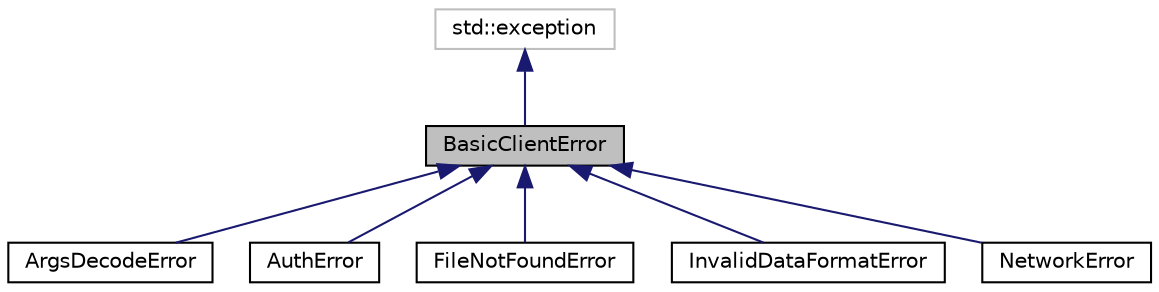 digraph "BasicClientError"
{
 // LATEX_PDF_SIZE
  edge [fontname="Helvetica",fontsize="10",labelfontname="Helvetica",labelfontsize="10"];
  node [fontname="Helvetica",fontsize="10",shape=record];
  Node1 [label="BasicClientError",height=0.2,width=0.4,color="black", fillcolor="grey75", style="filled", fontcolor="black",tooltip="Базовый класс для клиентских ошибок."];
  Node2 -> Node1 [dir="back",color="midnightblue",fontsize="10",style="solid",fontname="Helvetica"];
  Node2 [label="std::exception",height=0.2,width=0.4,color="grey75", fillcolor="white", style="filled",tooltip=" "];
  Node1 -> Node3 [dir="back",color="midnightblue",fontsize="10",style="solid",fontname="Helvetica"];
  Node3 [label="ArgsDecodeError",height=0.2,width=0.4,color="black", fillcolor="white", style="filled",URL="$classArgsDecodeError.html",tooltip="Класс для обработки ошибок декодирования аргументов."];
  Node1 -> Node4 [dir="back",color="midnightblue",fontsize="10",style="solid",fontname="Helvetica"];
  Node4 [label="AuthError",height=0.2,width=0.4,color="black", fillcolor="white", style="filled",URL="$classAuthError.html",tooltip="Класс для обработки ошибок аутентификации."];
  Node1 -> Node5 [dir="back",color="midnightblue",fontsize="10",style="solid",fontname="Helvetica"];
  Node5 [label="FileNotFoundError",height=0.2,width=0.4,color="black", fillcolor="white", style="filled",URL="$classFileNotFoundError.html",tooltip="Класс для обработки ошибок \"файл не найден\"."];
  Node1 -> Node6 [dir="back",color="midnightblue",fontsize="10",style="solid",fontname="Helvetica"];
  Node6 [label="InvalidDataFormatError",height=0.2,width=0.4,color="black", fillcolor="white", style="filled",URL="$classInvalidDataFormatError.html",tooltip="Класс для обработки ошибок некорректного формата данных."];
  Node1 -> Node7 [dir="back",color="midnightblue",fontsize="10",style="solid",fontname="Helvetica"];
  Node7 [label="NetworkError",height=0.2,width=0.4,color="black", fillcolor="white", style="filled",URL="$classNetworkError.html",tooltip="Класс для обработки сетевых ошибок."];
}
